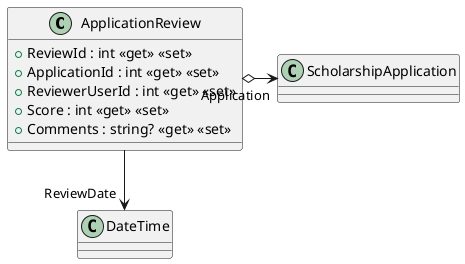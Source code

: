 @startuml
class ApplicationReview {
    + ReviewId : int <<get>> <<set>>
    + ApplicationId : int <<get>> <<set>>
    + ReviewerUserId : int <<get>> <<set>>
    + Score : int <<get>> <<set>>
    + Comments : string? <<get>> <<set>>
}
ApplicationReview o-> "Application" ScholarshipApplication
ApplicationReview --> "ReviewDate" DateTime
@enduml
